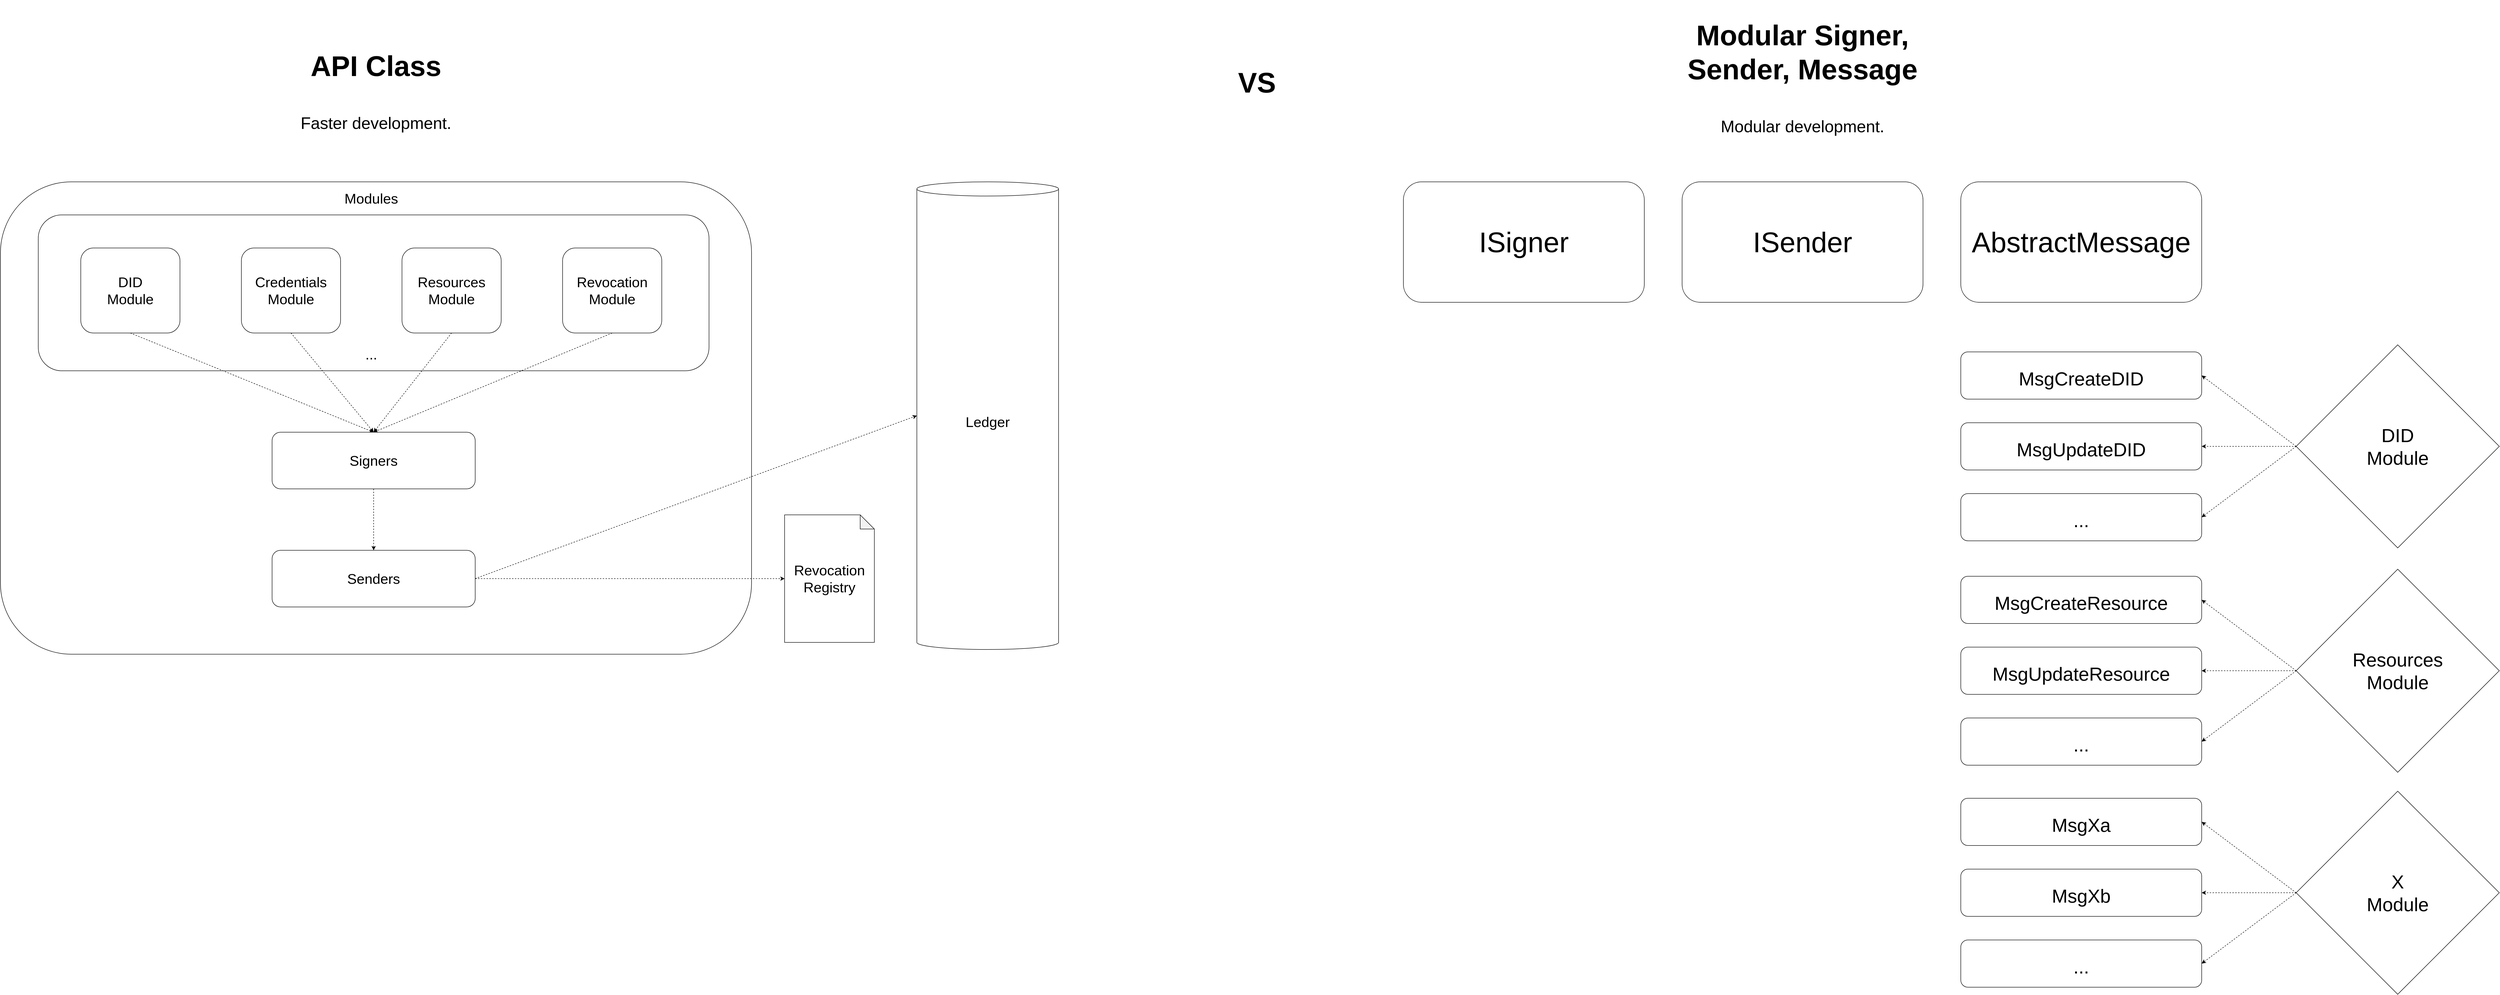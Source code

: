 <mxfile>
    <diagram id="KFYoYz0UW_bgJBK5556Q" name="Page-1">
        <mxGraphModel dx="6170" dy="3536" grid="0" gridSize="10" guides="0" tooltips="1" connect="1" arrows="1" fold="1" page="1" pageScale="1" pageWidth="850" pageHeight="1100" math="0" shadow="0">
            <root>
                <mxCell id="0"/>
                <mxCell id="1" parent="0"/>
                <mxCell id="2" value="&lt;font style=&quot;font-size: 30px&quot;&gt;&lt;br&gt;&lt;/font&gt;" style="rounded=1;whiteSpace=wrap;html=1;" vertex="1" parent="1">
                    <mxGeometry x="-790" y="90" width="1590" height="1000" as="geometry"/>
                </mxCell>
                <mxCell id="3" value="" style="rounded=1;whiteSpace=wrap;html=1;fontSize=30;" vertex="1" parent="1">
                    <mxGeometry x="-710" y="160" width="1420" height="330" as="geometry"/>
                </mxCell>
                <mxCell id="15" style="edgeStyle=none;rounded=1;html=1;exitX=0.5;exitY=1;exitDx=0;exitDy=0;entryX=0.5;entryY=0;entryDx=0;entryDy=0;dashed=1;fontSize=30;" edge="1" parent="1" source="4" target="11">
                    <mxGeometry relative="1" as="geometry"/>
                </mxCell>
                <mxCell id="4" value="DID&lt;br&gt;Module" style="rounded=1;whiteSpace=wrap;html=1;fontSize=30;" vertex="1" parent="1">
                    <mxGeometry x="-620" y="230" width="210" height="180" as="geometry"/>
                </mxCell>
                <mxCell id="6" value="Modules" style="text;html=1;strokeColor=none;fillColor=none;align=center;verticalAlign=middle;whiteSpace=wrap;rounded=0;fontSize=30;" vertex="1" parent="1">
                    <mxGeometry x="-165" y="90" width="320" height="70" as="geometry"/>
                </mxCell>
                <mxCell id="17" style="edgeStyle=none;rounded=1;html=1;exitX=0.5;exitY=1;exitDx=0;exitDy=0;dashed=1;fontSize=30;" edge="1" parent="1" source="7">
                    <mxGeometry relative="1" as="geometry">
                        <mxPoint y="620" as="targetPoint"/>
                    </mxGeometry>
                </mxCell>
                <mxCell id="7" value="Resources&lt;br&gt;Module" style="rounded=1;whiteSpace=wrap;html=1;fontSize=30;" vertex="1" parent="1">
                    <mxGeometry x="60" y="230" width="210" height="180" as="geometry"/>
                </mxCell>
                <mxCell id="18" style="edgeStyle=none;rounded=1;html=1;exitX=0.5;exitY=1;exitDx=0;exitDy=0;entryX=0.5;entryY=0;entryDx=0;entryDy=0;dashed=1;fontSize=30;" edge="1" parent="1" source="8" target="11">
                    <mxGeometry relative="1" as="geometry"/>
                </mxCell>
                <mxCell id="8" value="Revocation&lt;br&gt;Module" style="rounded=1;whiteSpace=wrap;html=1;fontSize=30;" vertex="1" parent="1">
                    <mxGeometry x="400" y="230" width="210" height="180" as="geometry"/>
                </mxCell>
                <mxCell id="16" style="edgeStyle=none;rounded=1;html=1;exitX=0.5;exitY=1;exitDx=0;exitDy=0;dashed=1;fontSize=30;" edge="1" parent="1" source="9">
                    <mxGeometry relative="1" as="geometry">
                        <mxPoint y="620" as="targetPoint"/>
                    </mxGeometry>
                </mxCell>
                <mxCell id="9" value="Credentials&lt;br&gt;Module" style="rounded=1;whiteSpace=wrap;html=1;fontSize=30;" vertex="1" parent="1">
                    <mxGeometry x="-280" y="230" width="210" height="180" as="geometry"/>
                </mxCell>
                <mxCell id="21" style="edgeStyle=none;rounded=1;html=1;exitX=1;exitY=0.5;exitDx=0;exitDy=0;entryX=0;entryY=0.5;entryDx=0;entryDy=0;entryPerimeter=0;dashed=1;fontSize=30;" edge="1" parent="1" source="10" target="20">
                    <mxGeometry relative="1" as="geometry"/>
                </mxCell>
                <mxCell id="23" style="edgeStyle=none;rounded=1;html=1;exitX=1;exitY=0.5;exitDx=0;exitDy=0;entryX=0;entryY=0.5;entryDx=0;entryDy=0;entryPerimeter=0;dashed=1;fontSize=30;" edge="1" parent="1" source="10" target="22">
                    <mxGeometry relative="1" as="geometry"/>
                </mxCell>
                <mxCell id="10" value="Senders" style="rounded=1;whiteSpace=wrap;html=1;fontSize=30;" vertex="1" parent="1">
                    <mxGeometry x="-215" y="870" width="430" height="120" as="geometry"/>
                </mxCell>
                <mxCell id="19" style="edgeStyle=none;rounded=1;html=1;exitX=0.5;exitY=1;exitDx=0;exitDy=0;entryX=0.5;entryY=0;entryDx=0;entryDy=0;dashed=1;fontSize=30;" edge="1" parent="1" source="11" target="10">
                    <mxGeometry relative="1" as="geometry"/>
                </mxCell>
                <mxCell id="11" value="Signers" style="rounded=1;whiteSpace=wrap;html=1;fontSize=30;" vertex="1" parent="1">
                    <mxGeometry x="-215" y="620" width="430" height="120" as="geometry"/>
                </mxCell>
                <mxCell id="14" value="..." style="text;html=1;strokeColor=none;fillColor=none;align=center;verticalAlign=middle;whiteSpace=wrap;rounded=0;fontSize=30;" vertex="1" parent="1">
                    <mxGeometry x="-165" y="420" width="320" height="70" as="geometry"/>
                </mxCell>
                <mxCell id="20" value="Ledger" style="shape=cylinder3;whiteSpace=wrap;html=1;boundedLbl=1;backgroundOutline=1;size=15;fontSize=30;" vertex="1" parent="1">
                    <mxGeometry x="1150" y="90" width="300" height="990" as="geometry"/>
                </mxCell>
                <mxCell id="22" value="Revocation&lt;br&gt;Registry" style="shape=note;whiteSpace=wrap;html=1;backgroundOutline=1;darkOpacity=0.05;fontSize=30;" vertex="1" parent="1">
                    <mxGeometry x="870" y="795" width="190" height="270" as="geometry"/>
                </mxCell>
                <mxCell id="25" value="&lt;h1&gt;&lt;span&gt;API Class&lt;/span&gt;&lt;/h1&gt;&lt;h1&gt;&lt;span style=&quot;font-weight: 400&quot;&gt;&lt;font style=&quot;font-size: 35px&quot;&gt;Faster development.&lt;/font&gt;&lt;/span&gt;&lt;/h1&gt;" style="text;html=1;strokeColor=none;fillColor=none;spacing=5;spacingTop=-20;whiteSpace=wrap;overflow=hidden;rounded=0;fontSize=30;align=center;" vertex="1" parent="1">
                    <mxGeometry x="-195" y="-220" width="400" height="330" as="geometry"/>
                </mxCell>
                <mxCell id="26" value="&lt;b&gt;&lt;font style=&quot;font-size: 60px&quot;&gt;VS&lt;/font&gt;&lt;/b&gt;" style="text;html=1;strokeColor=none;fillColor=none;align=center;verticalAlign=middle;whiteSpace=wrap;rounded=0;fontSize=35;" vertex="1" parent="1">
                    <mxGeometry x="1700" y="-220" width="340" height="200" as="geometry"/>
                </mxCell>
                <mxCell id="27" value="&lt;h1&gt;&lt;span&gt;Modular Signer, Sender, Message&lt;/span&gt;&lt;/h1&gt;&lt;h1&gt;&lt;span style=&quot;font-weight: 400&quot;&gt;&lt;font style=&quot;font-size: 35px&quot;&gt;Modular development.&lt;/font&gt;&lt;/span&gt;&lt;/h1&gt;" style="text;html=1;strokeColor=none;fillColor=none;spacing=5;spacingTop=-20;whiteSpace=wrap;overflow=hidden;rounded=0;fontSize=30;align=center;" vertex="1" parent="1">
                    <mxGeometry x="2755" y="-285" width="540" height="330" as="geometry"/>
                </mxCell>
                <mxCell id="28" value="ISigner" style="rounded=1;whiteSpace=wrap;html=1;fontSize=60;" vertex="1" parent="1">
                    <mxGeometry x="2180" y="90" width="510" height="255" as="geometry"/>
                </mxCell>
                <mxCell id="29" value="ISender" style="rounded=1;whiteSpace=wrap;html=1;fontSize=60;" vertex="1" parent="1">
                    <mxGeometry x="2770" y="90" width="510" height="255" as="geometry"/>
                </mxCell>
                <mxCell id="30" value="AbstractMessage" style="rounded=1;whiteSpace=wrap;html=1;fontSize=60;" vertex="1" parent="1">
                    <mxGeometry x="3360" y="90" width="510" height="255" as="geometry"/>
                </mxCell>
                <mxCell id="31" value="&lt;font style=&quot;font-size: 40px&quot;&gt;MsgCreateDID&lt;/font&gt;" style="rounded=1;whiteSpace=wrap;html=1;fontSize=60;" vertex="1" parent="1">
                    <mxGeometry x="3360" y="450" width="510" height="100" as="geometry"/>
                </mxCell>
                <mxCell id="32" value="&lt;font style=&quot;font-size: 40px&quot;&gt;MsgUpdateDID&lt;/font&gt;" style="rounded=1;whiteSpace=wrap;html=1;fontSize=60;" vertex="1" parent="1">
                    <mxGeometry x="3360" y="600" width="510" height="100" as="geometry"/>
                </mxCell>
                <mxCell id="33" value="&lt;font style=&quot;font-size: 40px&quot;&gt;...&lt;/font&gt;" style="rounded=1;whiteSpace=wrap;html=1;fontSize=60;" vertex="1" parent="1">
                    <mxGeometry x="3360" y="750" width="510" height="100" as="geometry"/>
                </mxCell>
                <mxCell id="36" style="edgeStyle=none;rounded=1;html=1;exitX=0;exitY=0.5;exitDx=0;exitDy=0;entryX=1;entryY=0.5;entryDx=0;entryDy=0;dashed=1;fontSize=40;" edge="1" parent="1" source="34" target="32">
                    <mxGeometry relative="1" as="geometry"/>
                </mxCell>
                <mxCell id="37" style="edgeStyle=none;rounded=1;html=1;exitX=0;exitY=0.5;exitDx=0;exitDy=0;entryX=1;entryY=0.5;entryDx=0;entryDy=0;dashed=1;fontSize=40;" edge="1" parent="1" source="34" target="31">
                    <mxGeometry relative="1" as="geometry"/>
                </mxCell>
                <mxCell id="38" style="edgeStyle=none;rounded=1;html=1;exitX=0;exitY=0.5;exitDx=0;exitDy=0;entryX=1;entryY=0.5;entryDx=0;entryDy=0;dashed=1;fontSize=40;" edge="1" parent="1" source="34" target="33">
                    <mxGeometry relative="1" as="geometry"/>
                </mxCell>
                <mxCell id="34" value="DID&lt;br&gt;Module" style="rhombus;whiteSpace=wrap;html=1;fontSize=40;" vertex="1" parent="1">
                    <mxGeometry x="4070" y="435" width="430" height="430" as="geometry"/>
                </mxCell>
                <mxCell id="39" value="&lt;font style=&quot;font-size: 40px&quot;&gt;MsgCreateResource&lt;/font&gt;" style="rounded=1;whiteSpace=wrap;html=1;fontSize=60;" vertex="1" parent="1">
                    <mxGeometry x="3360" y="925" width="510" height="100" as="geometry"/>
                </mxCell>
                <mxCell id="40" value="&lt;font style=&quot;font-size: 40px&quot;&gt;MsgUpdateResource&lt;/font&gt;" style="rounded=1;whiteSpace=wrap;html=1;fontSize=60;" vertex="1" parent="1">
                    <mxGeometry x="3360" y="1075" width="510" height="100" as="geometry"/>
                </mxCell>
                <mxCell id="41" value="&lt;font style=&quot;font-size: 40px&quot;&gt;...&lt;/font&gt;" style="rounded=1;whiteSpace=wrap;html=1;fontSize=60;" vertex="1" parent="1">
                    <mxGeometry x="3360" y="1225" width="510" height="100" as="geometry"/>
                </mxCell>
                <mxCell id="42" style="edgeStyle=none;rounded=1;html=1;exitX=0;exitY=0.5;exitDx=0;exitDy=0;entryX=1;entryY=0.5;entryDx=0;entryDy=0;dashed=1;fontSize=40;" edge="1" parent="1" source="45" target="40">
                    <mxGeometry relative="1" as="geometry"/>
                </mxCell>
                <mxCell id="43" style="edgeStyle=none;rounded=1;html=1;exitX=0;exitY=0.5;exitDx=0;exitDy=0;entryX=1;entryY=0.5;entryDx=0;entryDy=0;dashed=1;fontSize=40;" edge="1" parent="1" source="45" target="39">
                    <mxGeometry relative="1" as="geometry"/>
                </mxCell>
                <mxCell id="44" style="edgeStyle=none;rounded=1;html=1;exitX=0;exitY=0.5;exitDx=0;exitDy=0;entryX=1;entryY=0.5;entryDx=0;entryDy=0;dashed=1;fontSize=40;" edge="1" parent="1" source="45" target="41">
                    <mxGeometry relative="1" as="geometry"/>
                </mxCell>
                <mxCell id="45" value="Resources&lt;br&gt;Module" style="rhombus;whiteSpace=wrap;html=1;fontSize=40;" vertex="1" parent="1">
                    <mxGeometry x="4070" y="910" width="430" height="430" as="geometry"/>
                </mxCell>
                <mxCell id="46" value="&lt;font style=&quot;font-size: 40px&quot;&gt;MsgXa&lt;/font&gt;" style="rounded=1;whiteSpace=wrap;html=1;fontSize=60;" vertex="1" parent="1">
                    <mxGeometry x="3360" y="1395" width="510" height="100" as="geometry"/>
                </mxCell>
                <mxCell id="47" value="&lt;font style=&quot;font-size: 40px&quot;&gt;MsgXb&lt;/font&gt;" style="rounded=1;whiteSpace=wrap;html=1;fontSize=60;" vertex="1" parent="1">
                    <mxGeometry x="3360" y="1545" width="510" height="100" as="geometry"/>
                </mxCell>
                <mxCell id="48" value="&lt;font style=&quot;font-size: 40px&quot;&gt;...&lt;/font&gt;" style="rounded=1;whiteSpace=wrap;html=1;fontSize=60;" vertex="1" parent="1">
                    <mxGeometry x="3360" y="1695" width="510" height="100" as="geometry"/>
                </mxCell>
                <mxCell id="49" style="edgeStyle=none;rounded=1;html=1;exitX=0;exitY=0.5;exitDx=0;exitDy=0;entryX=1;entryY=0.5;entryDx=0;entryDy=0;dashed=1;fontSize=40;" edge="1" parent="1" source="52" target="47">
                    <mxGeometry relative="1" as="geometry"/>
                </mxCell>
                <mxCell id="50" style="edgeStyle=none;rounded=1;html=1;exitX=0;exitY=0.5;exitDx=0;exitDy=0;entryX=1;entryY=0.5;entryDx=0;entryDy=0;dashed=1;fontSize=40;" edge="1" parent="1" source="52" target="46">
                    <mxGeometry relative="1" as="geometry"/>
                </mxCell>
                <mxCell id="51" style="edgeStyle=none;rounded=1;html=1;exitX=0;exitY=0.5;exitDx=0;exitDy=0;entryX=1;entryY=0.5;entryDx=0;entryDy=0;dashed=1;fontSize=40;" edge="1" parent="1" source="52" target="48">
                    <mxGeometry relative="1" as="geometry"/>
                </mxCell>
                <mxCell id="52" value="X&lt;br&gt;Module" style="rhombus;whiteSpace=wrap;html=1;fontSize=40;" vertex="1" parent="1">
                    <mxGeometry x="4070" y="1380" width="430" height="430" as="geometry"/>
                </mxCell>
            </root>
        </mxGraphModel>
    </diagram>
</mxfile>